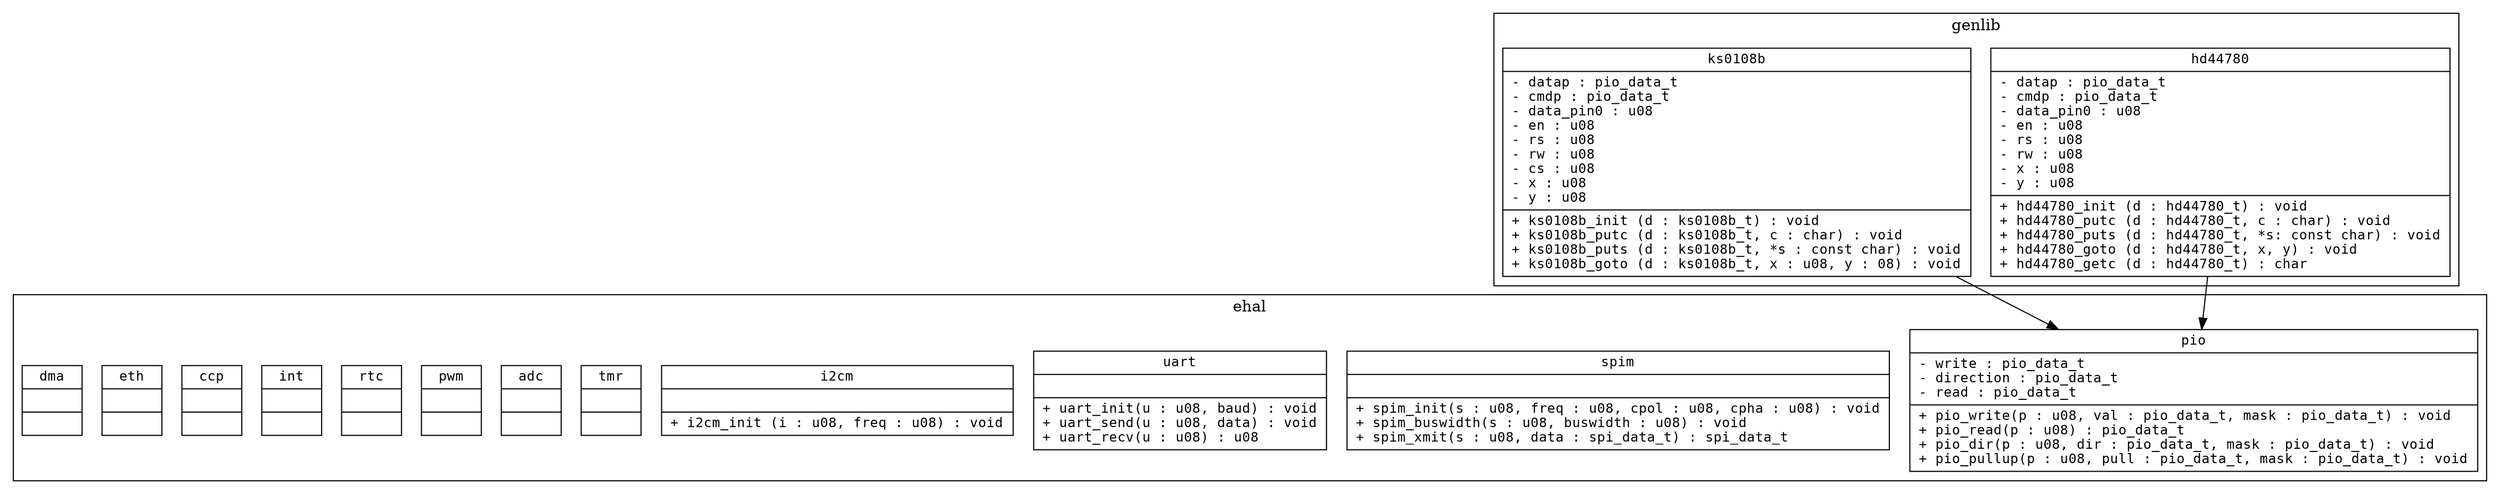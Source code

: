 digraph G {
	node [	fontname = "Bitstream Vera Sans Mono"
		shape = "record"
		fontsize = 12 ]
        edge [	fontname = "Bitstream Vera Sans Mono"
		fontsize = 8 ]

/*------------------------------------------------------------------------*/
	subgraph cluster_ehal {
		label="ehal";
		pio [ label="{\
pio\
|\
- write : pio_data_t\l\
- direction : pio_data_t\l\
- read : pio_data_t\l\
|\
+ pio_write	(p : u08, val : pio_data_t, mask : pio_data_t) : void\l\
+ pio_read	(p : u08) : pio_data_t\l\
+ pio_dir	(p : u08, dir : pio_data_t, mask : pio_data_t) : void\l\
+ pio_pullup	(p : u08, pull : pio_data_t, mask : pio_data_t) : void\l\
}" ]
		spim [ label="{\
spim\
|\
|\
+ spim_init	(s : u08, freq : u08, cpol : u08, cpha : u08) : void\l\
+ spim_buswidth	(s : u08, buswidth : u08) : void\l\
+ spim_xmit	(s : u08, data : spi_data_t) : spi_data_t\l\
}" ]
		uart [ label="{\
uart\
||\
+ uart_init	(u : u08, baud) : void\l\
+ uart_send	(u : u08, data) : void\l\
+ uart_recv	(u : u08) : u08\l\
}" ]
		i2cm [ label="{\
i2cm\
||\
+ i2cm_init (i : u08, freq : u08) : void\
}" ]
		tmr [ label="{\
tmr\
||\
}" ]
		adc [ label="{\
adc\
||\
}" ]
		pwm [ label="{\
pwm\
||\
}" ]
		rtc [ label="{\
rtc\
||\
}" ]
		int [ label="{\
int\
||\
}" ]
		ccp [ label="{\
ccp\
||\
}" ]
		eth [ label="{\
eth\
||\
}" ]
		dma [ label="{\
dma\
||\
}" ]
	}
/*------------------------------------------------------------------------*/
	subgraph cluster_genlib {
		label="genlib";

		hd44780 [ label="{\
hd44780\
|\
- datap : pio_data_t\l\
- cmdp : pio_data_t\l\
- data_pin0 : u08\l\
- en : u08\l\
- rs : u08\l\
- rw : u08\l\
- x : u08\l\
- y : u08\l\
|\
+ hd44780_init (d : hd44780_t) : void\l\
+ hd44780_putc (d : hd44780_t, c : char) : void\l\
+ hd44780_puts (d : hd44780_t, *s: const char) : void\l\
+ hd44780_goto (d : hd44780_t, x, y) : void\l\
+ hd44780_getc (d : hd44780_t) : char\l\
}" ]
		ks0108b [ label="{\
ks0108b\
|\
- datap : pio_data_t\l\
- cmdp : pio_data_t\l\
- data_pin0 : u08\l\
- en : u08\l\
- rs : u08\l\
- rw : u08\l\
- cs : u08\l\
- x : u08\l\
- y : u08\l\
|\
+ ks0108b_init (d : ks0108b_t) : void\l\
+ ks0108b_putc (d : ks0108b_t, c : char) : void\l\
+ ks0108b_puts (d : ks0108b_t, *s : const char) : void\l\
+ ks0108b_goto (d : ks0108b_t, x : u08, y : 08) : void\l\
}" ]
		hd44780 -> pio;
		ks0108b -> pio;
	}
}
